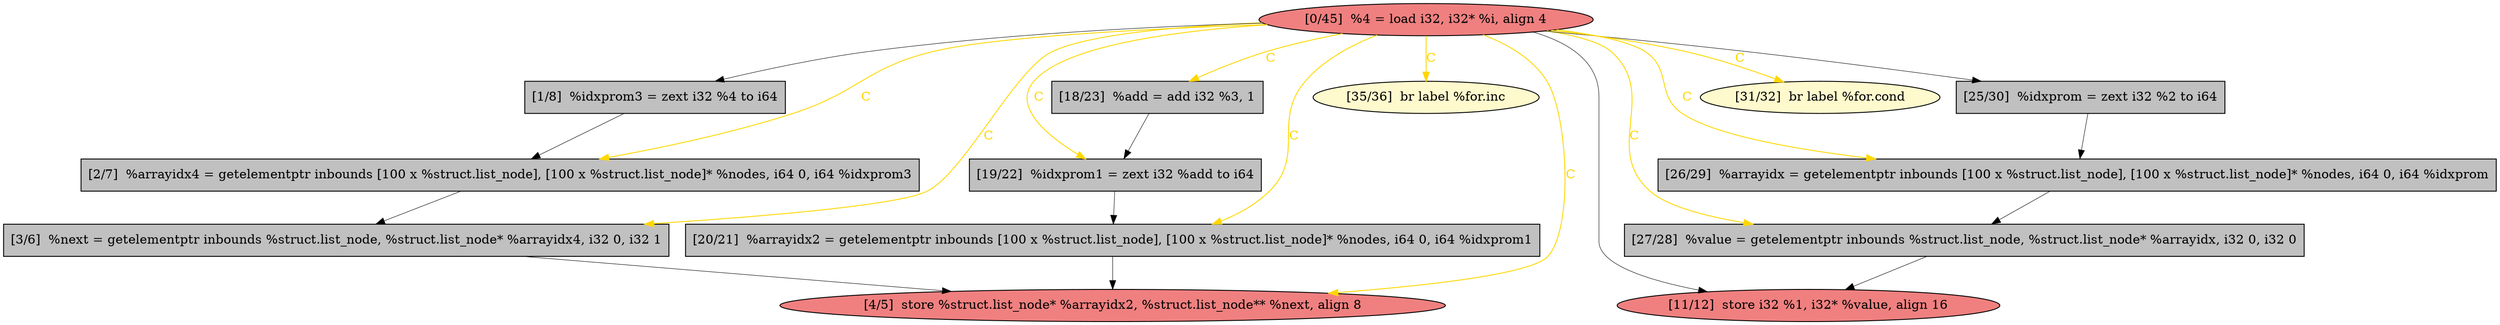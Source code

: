 
digraph G {


node476 [fillcolor=grey,label="[18/23]  %add = add i32 %3, 1",shape=rectangle,style=filled ]
node475 [fillcolor=grey,label="[19/22]  %idxprom1 = zext i32 %add to i64",shape=rectangle,style=filled ]
node474 [fillcolor=grey,label="[3/6]  %next = getelementptr inbounds %struct.list_node, %struct.list_node* %arrayidx4, i32 0, i32 1",shape=rectangle,style=filled ]
node473 [fillcolor=lightcoral,label="[4/5]  store %struct.list_node* %arrayidx2, %struct.list_node** %next, align 8",shape=ellipse,style=filled ]
node477 [fillcolor=grey,label="[27/28]  %value = getelementptr inbounds %struct.list_node, %struct.list_node* %arrayidx, i32 0, i32 0",shape=rectangle,style=filled ]
node472 [fillcolor=grey,label="[20/21]  %arrayidx2 = getelementptr inbounds [100 x %struct.list_node], [100 x %struct.list_node]* %nodes, i64 0, i64 %idxprom1",shape=rectangle,style=filled ]
node466 [fillcolor=lemonchiffon,label="[35/36]  br label %for.inc",shape=ellipse,style=filled ]
node468 [fillcolor=grey,label="[25/30]  %idxprom = zext i32 %2 to i64",shape=rectangle,style=filled ]
node465 [fillcolor=grey,label="[26/29]  %arrayidx = getelementptr inbounds [100 x %struct.list_node], [100 x %struct.list_node]* %nodes, i64 0, i64 %idxprom",shape=rectangle,style=filled ]
node469 [fillcolor=grey,label="[1/8]  %idxprom3 = zext i32 %4 to i64",shape=rectangle,style=filled ]
node478 [fillcolor=lightcoral,label="[11/12]  store i32 %1, i32* %value, align 16",shape=ellipse,style=filled ]
node471 [fillcolor=lightcoral,label="[0/45]  %4 = load i32, i32* %i, align 4",shape=ellipse,style=filled ]
node470 [fillcolor=lemonchiffon,label="[31/32]  br label %for.cond",shape=ellipse,style=filled ]
node467 [fillcolor=grey,label="[2/7]  %arrayidx4 = getelementptr inbounds [100 x %struct.list_node], [100 x %struct.list_node]* %nodes, i64 0, i64 %idxprom3",shape=rectangle,style=filled ]

node471->node475 [style=solid,color=gold,label="C",penwidth=1.0,fontcolor=gold ]
node471->node467 [style=solid,color=gold,label="C",penwidth=1.0,fontcolor=gold ]
node477->node478 [style=solid,color=black,label="",penwidth=0.5,fontcolor=black ]
node476->node475 [style=solid,color=black,label="",penwidth=0.5,fontcolor=black ]
node471->node474 [style=solid,color=gold,label="C",penwidth=1.0,fontcolor=gold ]
node471->node473 [style=solid,color=gold,label="C",penwidth=1.0,fontcolor=gold ]
node471->node472 [style=solid,color=gold,label="C",penwidth=1.0,fontcolor=gold ]
node471->node469 [style=solid,color=black,label="",penwidth=0.5,fontcolor=black ]
node471->node476 [style=solid,color=gold,label="C",penwidth=1.0,fontcolor=gold ]
node471->node470 [style=solid,color=gold,label="C",penwidth=1.0,fontcolor=gold ]
node471->node477 [style=solid,color=gold,label="C",penwidth=1.0,fontcolor=gold ]
node471->node468 [style=solid,color=black,label="",penwidth=0.5,fontcolor=black ]
node471->node466 [style=solid,color=gold,label="C",penwidth=1.0,fontcolor=gold ]
node467->node474 [style=solid,color=black,label="",penwidth=0.5,fontcolor=black ]
node471->node465 [style=solid,color=gold,label="C",penwidth=1.0,fontcolor=gold ]
node472->node473 [style=solid,color=black,label="",penwidth=0.5,fontcolor=black ]
node475->node472 [style=solid,color=black,label="",penwidth=0.5,fontcolor=black ]
node469->node467 [style=solid,color=black,label="",penwidth=0.5,fontcolor=black ]
node474->node473 [style=solid,color=black,label="",penwidth=0.5,fontcolor=black ]
node471->node478 [style=solid,color=black,label="",penwidth=0.5,fontcolor=black ]
node468->node465 [style=solid,color=black,label="",penwidth=0.5,fontcolor=black ]
node465->node477 [style=solid,color=black,label="",penwidth=0.5,fontcolor=black ]


}
